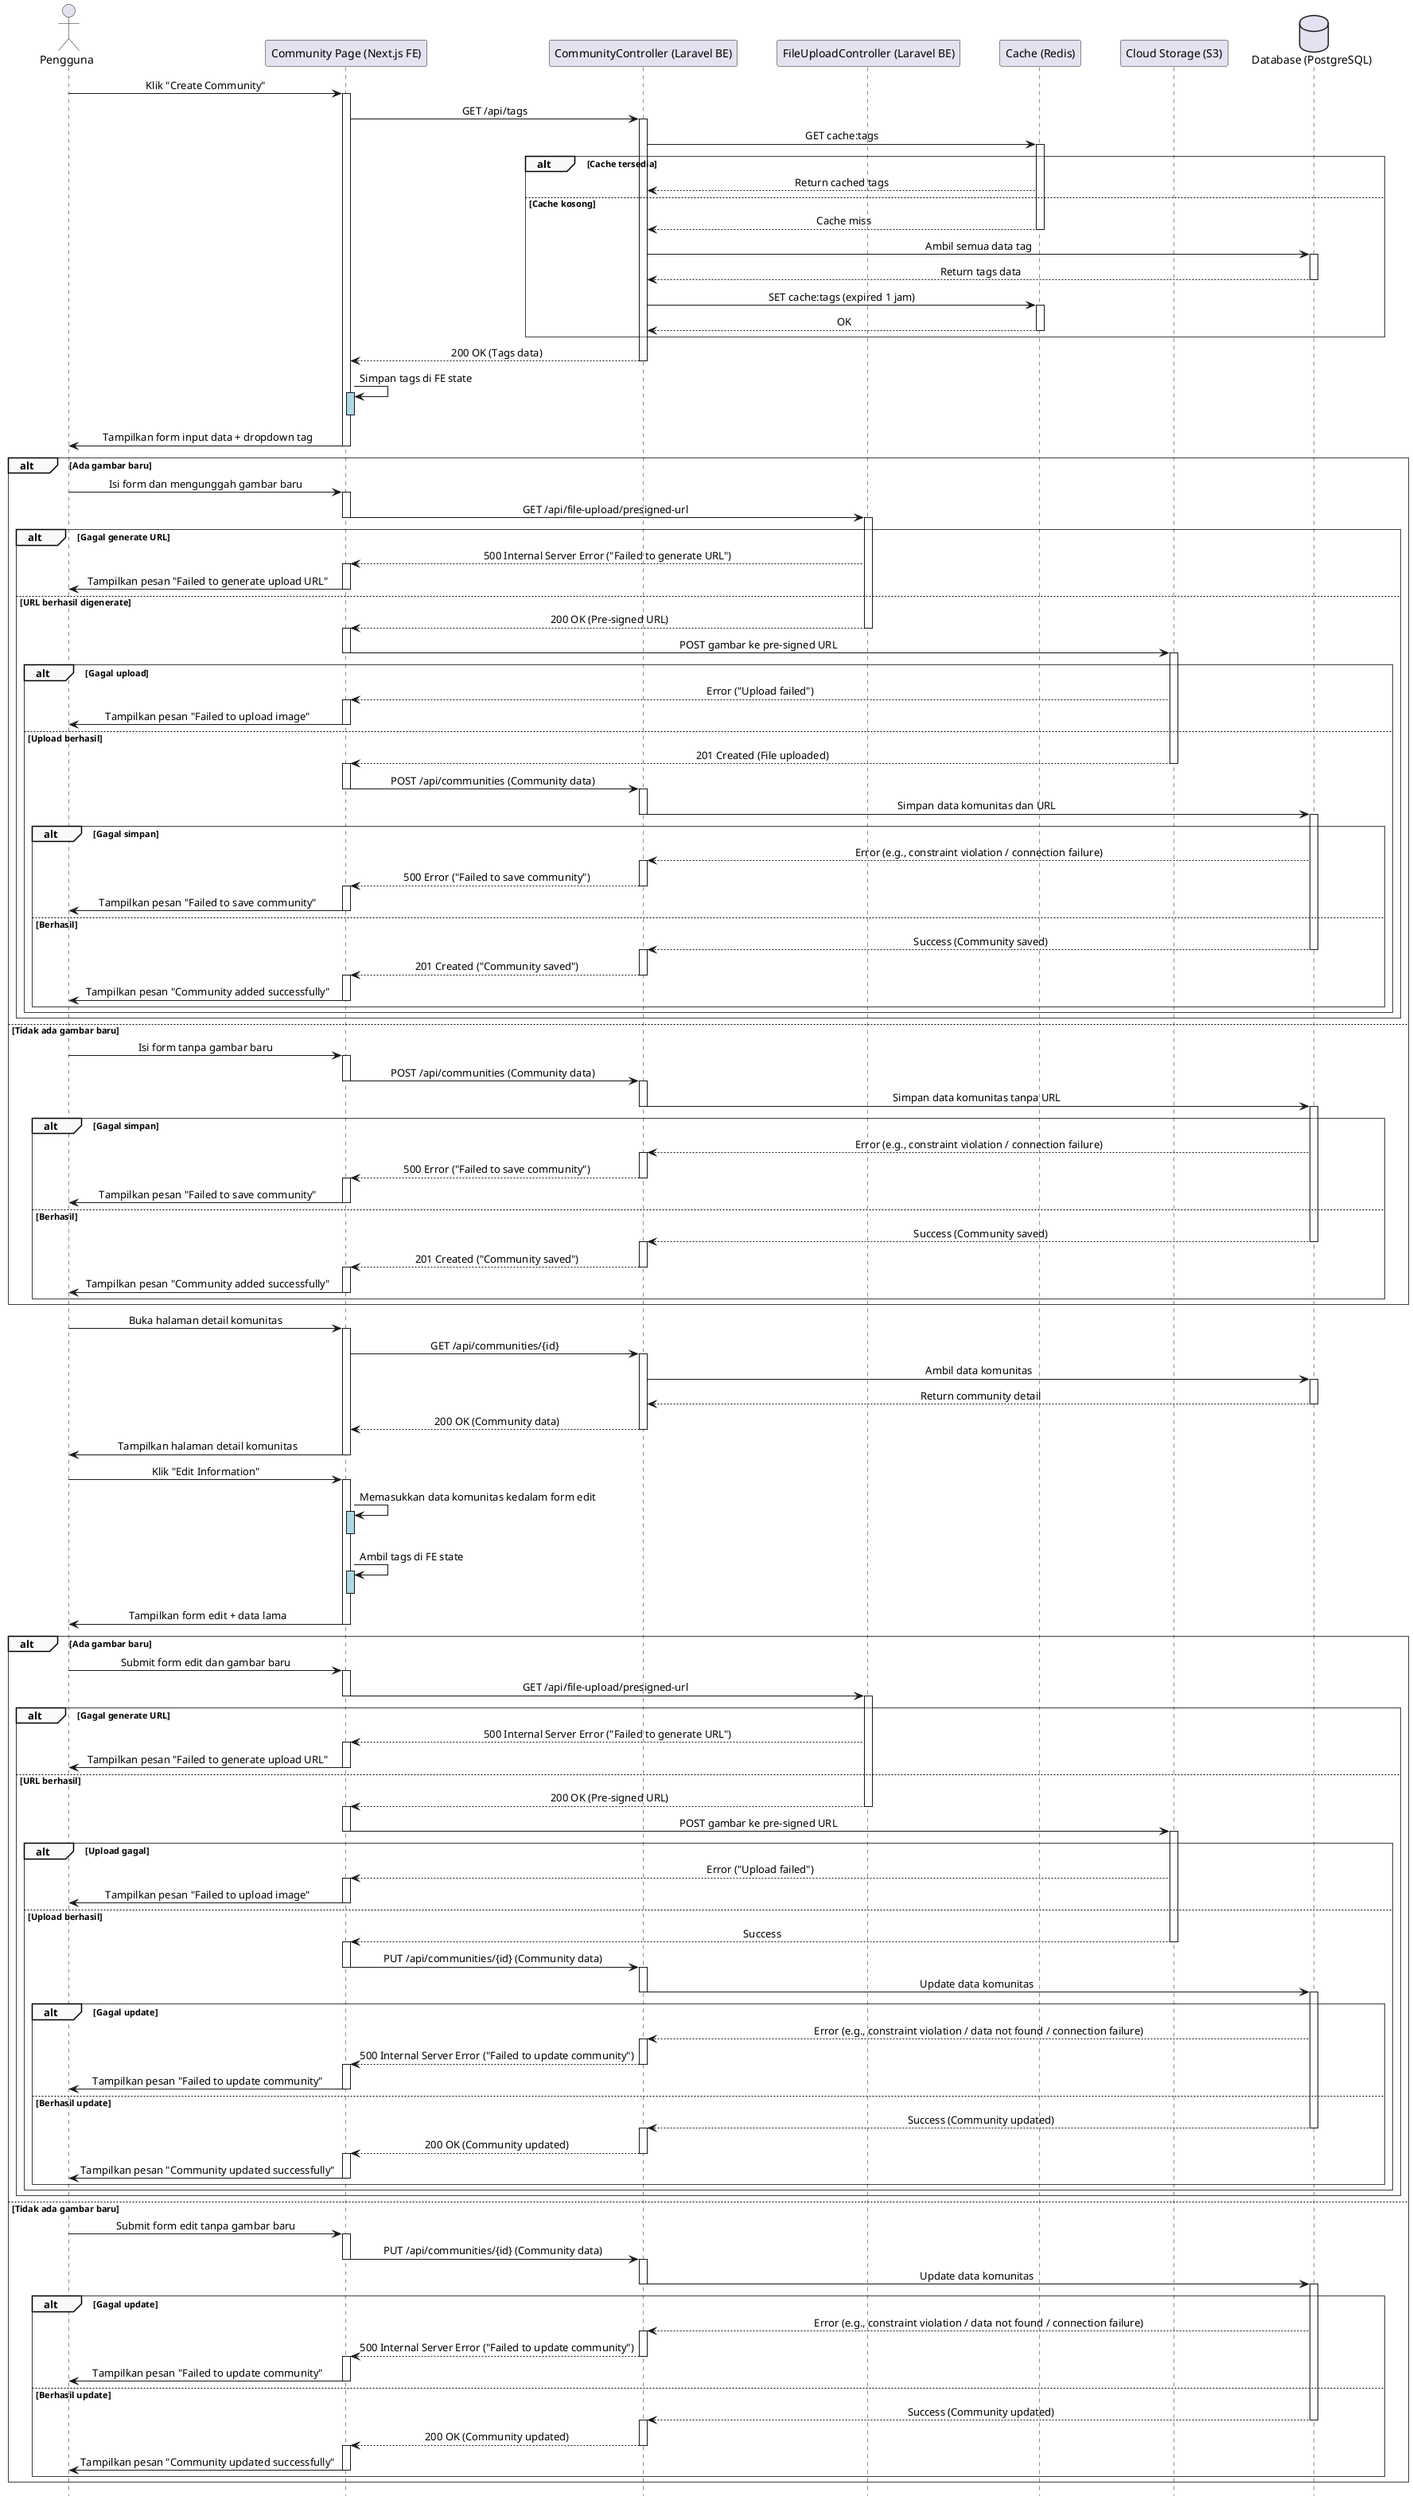 +@startuml
' === Styling ===
skinparam sequence {
    LifelineFooterStrategy none
    MessageAlign center
    ArrowThickness 1
    ParticipantPadding 20
    GroupBorderThickness 0.5
    GroupBackgroundColor #F9F9F9
}
hide footbox

' === Participants ===
actor "Pengguna" as Provider
participant "Community Page (Next.js FE)" as FE
participant "CommunityController (Laravel BE)" as BE
participant "FileUploadController (Laravel BE)" as FileBE
participant "Cache (Redis)" as Redis
participant "Cloud Storage (S3)" as Storage
database "Database (PostgreSQL)" as DB


'== A. Membuka Form Tambah Komunitas ==
Provider -> FE: Klik "Create Community"
activate FE
FE -> BE: GET /api/tags
activate BE
BE -> Redis: GET cache:tags
activate Redis

alt Cache tersedia
    Redis --> BE: Return cached tags
else Cache kosong
    Redis --> BE: Cache miss
    deactivate Redis
    BE -> DB: Ambil semua data tag
    activate DB
    DB --> BE: Return tags data
    deactivate DB
    BE -> Redis: SET cache:tags (expired 1 jam)
    activate Redis
    Redis --> BE: OK
    deactivate Redis
end
BE --> FE: 200 OK (Tags data)
deactivate BE
FE -> FE: Simpan tags di FE state
activate FE #LightBlue
deactivate FE #LightBlue

FE -> Provider: Tampilkan form input data + dropdown tag
deactivate FE


'== B. Penambahan Komunitas ==
alt Ada gambar baru
Provider -> FE: Isi form dan mengunggah gambar baru
activate FE
    FE -> FileBE: GET /api/file-upload/presigned-url
    deactivate FE
    activate FileBE

    alt Gagal generate URL
        FileBE --> FE: 500 Internal Server Error ("Failed to generate URL")
        activate FE
        FE -> Provider: Tampilkan pesan "Failed to generate upload URL"
        deactivate FE
    else URL berhasil digenerate
        FileBE --> FE: 200 OK (Pre-signed URL)
        deactivate FileBE
        activate FE

        FE -> Storage: POST gambar ke pre-signed URL
        deactivate FE
        activate Storage

        alt Gagal upload
            Storage --> FE: Error ("Upload failed")
            activate FE
            FE -> Provider: Tampilkan pesan "Failed to upload image"
            deactivate FE
        else Upload berhasil
            Storage --> FE: 201 Created (File uploaded)
            deactivate Storage
            activate FE
            FE -> BE: POST /api/communities (Community data)
            deactivate FE
            activate BE
            BE -> DB: Simpan data komunitas dan URL
            deactivate BE
            activate DB

            alt Gagal simpan
                DB --> BE: Error (e.g., constraint violation / connection failure)
                activate BE
                BE --> FE: 500 Error ("Failed to save community")
                deactivate BE
                activate FE
                FE -> Provider: Tampilkan pesan "Failed to save community"
                deactivate FE
            else Berhasil
                DB --> BE: Success (Community saved)
                deactivate DB
                activate BE

                BE --> FE: 201 Created ("Community saved")
                deactivate BE
                activate FE
                FE -> Provider: Tampilkan pesan "Community added successfully"
                deactivate FE
            end
        end
    end
else Tidak ada gambar baru
    Provider -> FE: Isi form tanpa gambar baru
    activate FE
    FE -> BE: POST /api/communities (Community data)
    deactivate FE
    activate BE
    BE -> DB: Simpan data komunitas tanpa URL
    deactivate BE
    activate DB

    alt Gagal simpan
        DB --> BE: Error (e.g., constraint violation / connection failure)
        activate BE
        BE --> FE: 500 Error ("Failed to save community")
        deactivate BE
        activate FE
        FE -> Provider: Tampilkan pesan "Failed to save community"
        deactivate FE
    else Berhasil
        DB --> BE: Success (Community saved)
        deactivate DB
        activate BE
        BE --> FE: 201 Created ("Community saved")
        deactivate BE
        activate FE
        FE -> Provider: Tampilkan pesan "Community added successfully"
        deactivate FE
    end
end
deactivate FE


'== C. Pengeditan Komunitas ==
Provider -> FE: Buka halaman detail komunitas
activate FE
FE -> BE: GET /api/communities/{id}
activate BE
BE -> DB: Ambil data komunitas
activate DB
DB --> BE: Return community detail
deactivate DB
BE --> FE: 200 OK (Community data)
deactivate BE
FE -> Provider: Tampilkan halaman detail komunitas
deactivate FE


'== D. Edit dan Simpan Perubahan ==
Provider -> FE: Klik "Edit Information"
activate FE
'Provider -> FE: Klik "Edit Information"
'activate FE
'FE -> BE: GET /api/tags
'activate BE
'BE -> Redis: GET cache:tags
'activate Redis
'
'alt Cache tersedia
'    Redis --> BE: Return cached tags
'else Cache kosong
'    Redis --> BE: Cache miss
'    deactivate Redis
'    BE -> DB: Ambil semua data tag
'    activate DB
'    DB --> BE: Return tags data
'    deactivate DB
'    BE -> Redis: SET cache:tags (expired 1 jam)
'    activate Redis
'    Redis --> BE: OK
'    deactivate Redis
'end
'BE --> FE: 200 OK (Tags data)
'
'deactivate BE
'FE -> FE: Simpan tags di FE state
'activate FE #LightBlue
'deactivate FE #LightBlue
FE -> FE: Memasukkan data komunitas kedalam form edit
activate FE #LightBlue
deactivate FE #LightBlue
FE -> FE: Ambil tags di FE state
activate FE #LightBlue
deactivate FE #LightBlue
FE -> Provider: Tampilkan form edit + data lama
deactivate FE


'== E. Menyimpan Perubahan ==


alt Ada gambar baru
    Provider -> FE: Submit form edit dan gambar baru
    activate FE
    FE -> FileBE: GET /api/file-upload/presigned-url
    deactivate FE
    activate FileBE

    alt Gagal generate URL
        FileBE --> FE: 500 Internal Server Error ("Failed to generate URL")
        activate FE
        FE -> Provider: Tampilkan pesan "Failed to generate upload URL"
        deactivate FE
    else URL berhasil
        FileBE --> FE: 200 OK (Pre-signed URL)
        deactivate FileBE
        activate FE
        FE -> Storage: POST gambar ke pre-signed URL
        deactivate FE
        activate Storage

        alt Upload gagal
            Storage --> FE: Error ("Upload failed")
            activate FE
            FE -> Provider: Tampilkan pesan "Failed to upload image"
            deactivate FE
        else Upload berhasil
            Storage --> FE: Success
            deactivate Storage
            activate FE
            FE -> BE: PUT /api/communities/{id} (Community data)
            deactivate FE
            activate BE
            BE -> DB: Update data komunitas
            deactivate BE
            activate DB

            alt Gagal update
                DB --> BE: Error (e.g., constraint violation / data not found / connection failure)
                activate BE
                BE --> FE: 500 Internal Server Error ("Failed to update community")
                deactivate BE
                activate FE
                FE -> Provider: Tampilkan pesan "Failed to update community"
                deactivate FE
            else Berhasil update
                DB --> BE: Success (Community updated)
                deactivate DB
                activate BE
                BE --> FE: 200 OK (Community updated)
                deactivate BE
                activate FE
                FE -> Provider: Tampilkan pesan "Community updated successfully"
                deactivate FE
            end
        end
    end
else Tidak ada gambar baru
    Provider -> FE: Submit form edit tanpa gambar baru
    activate FE
    FE -> BE: PUT /api/communities/{id} (Community data)
    deactivate FE
    activate BE
    BE -> DB: Update data komunitas
    deactivate BE
    activate DB

    alt Gagal update
        DB --> BE: Error (e.g., constraint violation / data not found / connection failure)
        activate BE
        BE --> FE: 500 Internal Server Error ("Failed to update community")
        deactivate BE
        activate FE
        FE -> Provider: Tampilkan pesan "Failed to update community"
        deactivate FE
    else Berhasil update
        DB --> BE: Success (Community updated)
        deactivate DB
        activate BE
        BE --> FE: 200 OK (Community updated)
        deactivate BE
        activate FE
        FE -> Provider: Tampilkan pesan "Community updated successfully"
        deactivate FE
    end
end
deactivate FE

@enduml
